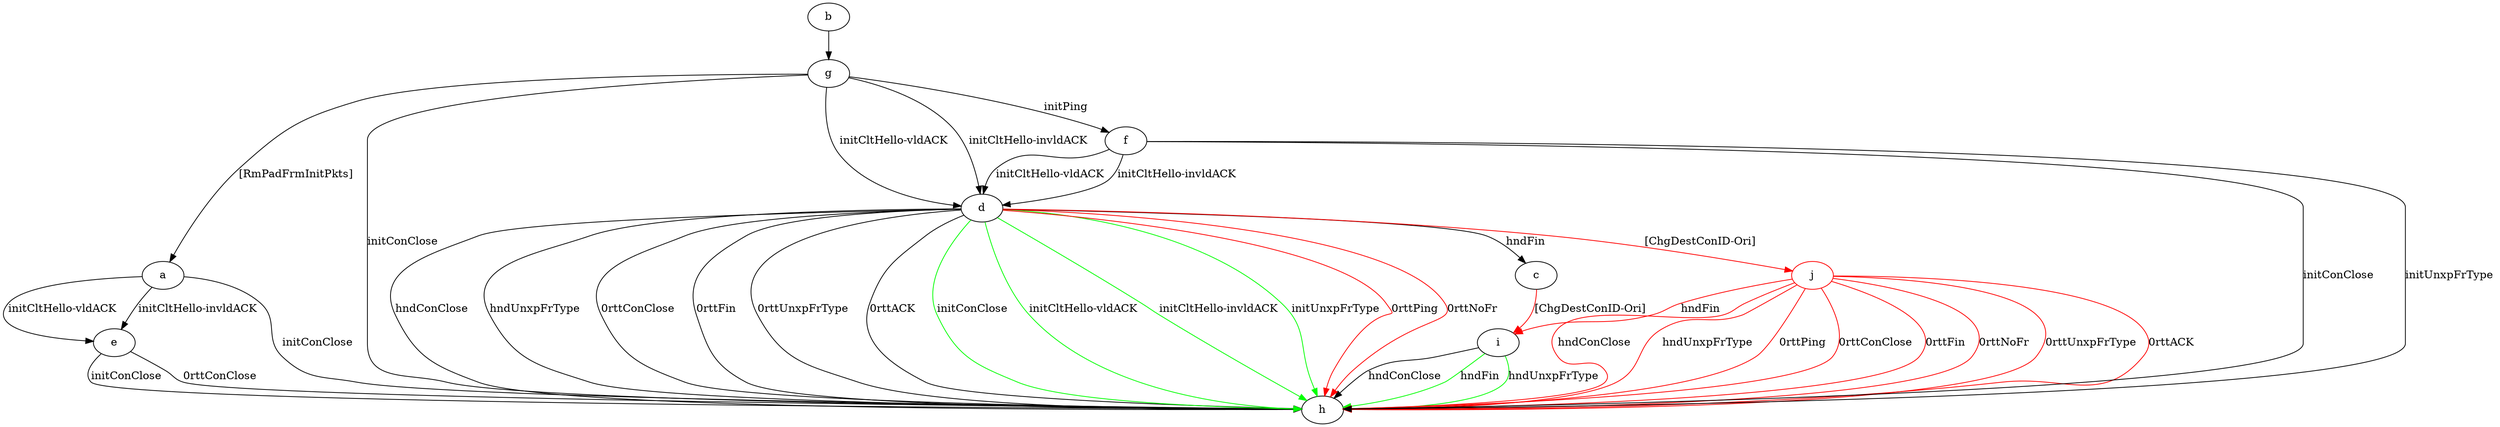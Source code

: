 digraph "" {
	a -> e	[key=0,
		label="initCltHello-vldACK "];
	a -> e	[key=1,
		label="initCltHello-invldACK "];
	a -> h	[key=0,
		label="initConClose "];
	b -> g	[key=0];
	c -> i	[key=0,
		color=red,
		label="[ChgDestConID-Ori] "];
	d -> c	[key=0,
		label="hndFin "];
	d -> h	[key=0,
		label="hndConClose "];
	d -> h	[key=1,
		label="hndUnxpFrType "];
	d -> h	[key=2,
		label="0rttConClose "];
	d -> h	[key=3,
		label="0rttFin "];
	d -> h	[key=4,
		label="0rttUnxpFrType "];
	d -> h	[key=5,
		label="0rttACK "];
	d -> h	[key=6,
		color=green,
		label="initConClose "];
	d -> h	[key=7,
		color=green,
		label="initCltHello-vldACK "];
	d -> h	[key=8,
		color=green,
		label="initCltHello-invldACK "];
	d -> h	[key=9,
		color=green,
		label="initUnxpFrType "];
	d -> h	[key=10,
		color=red,
		label="0rttPing "];
	d -> h	[key=11,
		color=red,
		label="0rttNoFr "];
	j	[color=red];
	d -> j	[key=0,
		color=red,
		label="[ChgDestConID-Ori] "];
	e -> h	[key=0,
		label="initConClose "];
	e -> h	[key=1,
		label="0rttConClose "];
	f -> d	[key=0,
		label="initCltHello-vldACK "];
	f -> d	[key=1,
		label="initCltHello-invldACK "];
	f -> h	[key=0,
		label="initConClose "];
	f -> h	[key=1,
		label="initUnxpFrType "];
	g -> a	[key=0,
		label="[RmPadFrmInitPkts] "];
	g -> d	[key=0,
		label="initCltHello-vldACK "];
	g -> d	[key=1,
		label="initCltHello-invldACK "];
	g -> f	[key=0,
		label="initPing "];
	g -> h	[key=0,
		label="initConClose "];
	i -> h	[key=0,
		label="hndConClose "];
	i -> h	[key=1,
		color=green,
		label="hndFin "];
	i -> h	[key=2,
		color=green,
		label="hndUnxpFrType "];
	j -> h	[key=0,
		color=red,
		label="hndConClose "];
	j -> h	[key=1,
		color=red,
		label="hndUnxpFrType "];
	j -> h	[key=2,
		color=red,
		label="0rttPing "];
	j -> h	[key=3,
		color=red,
		label="0rttConClose "];
	j -> h	[key=4,
		color=red,
		label="0rttFin "];
	j -> h	[key=5,
		color=red,
		label="0rttNoFr "];
	j -> h	[key=6,
		color=red,
		label="0rttUnxpFrType "];
	j -> h	[key=7,
		color=red,
		label="0rttACK "];
	j -> i	[key=0,
		color=red,
		label="hndFin "];
}

